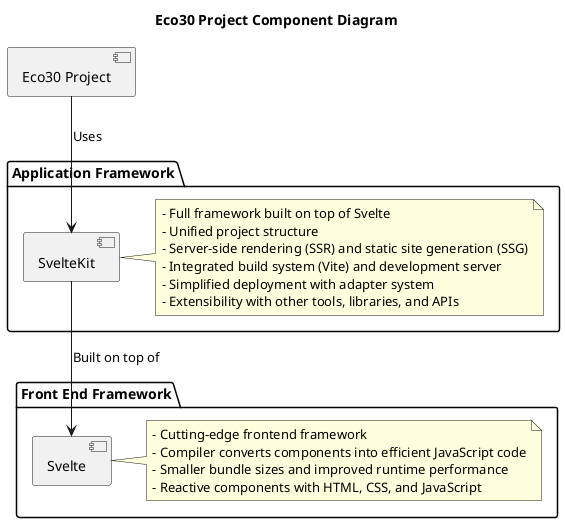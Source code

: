 @startuml Svelte

title Eco30 Project Component Diagram

package "Front End Framework" {
  [Svelte]
  note right of [Svelte]
    - Cutting-edge frontend framework
    - Compiler converts components into efficient JavaScript code
    - Smaller bundle sizes and improved runtime performance
    - Reactive components with HTML, CSS, and JavaScript
  end note
}

package "Application Framework" {
  [SvelteKit]
  note right of [SvelteKit]
    - Full framework built on top of Svelte
    - Unified project structure
    - Server-side rendering (SSR) and static site generation (SSG)
    - Integrated build system (Vite) and development server
    - Simplified deployment with adapter system
    - Extensibility with other tools, libraries, and APIs
  end note
}

component "Eco30 Project" as Eco30

Eco30 --> [SvelteKit] : Uses
[SvelteKit] --> [Svelte] : Built on top of

@enduml
